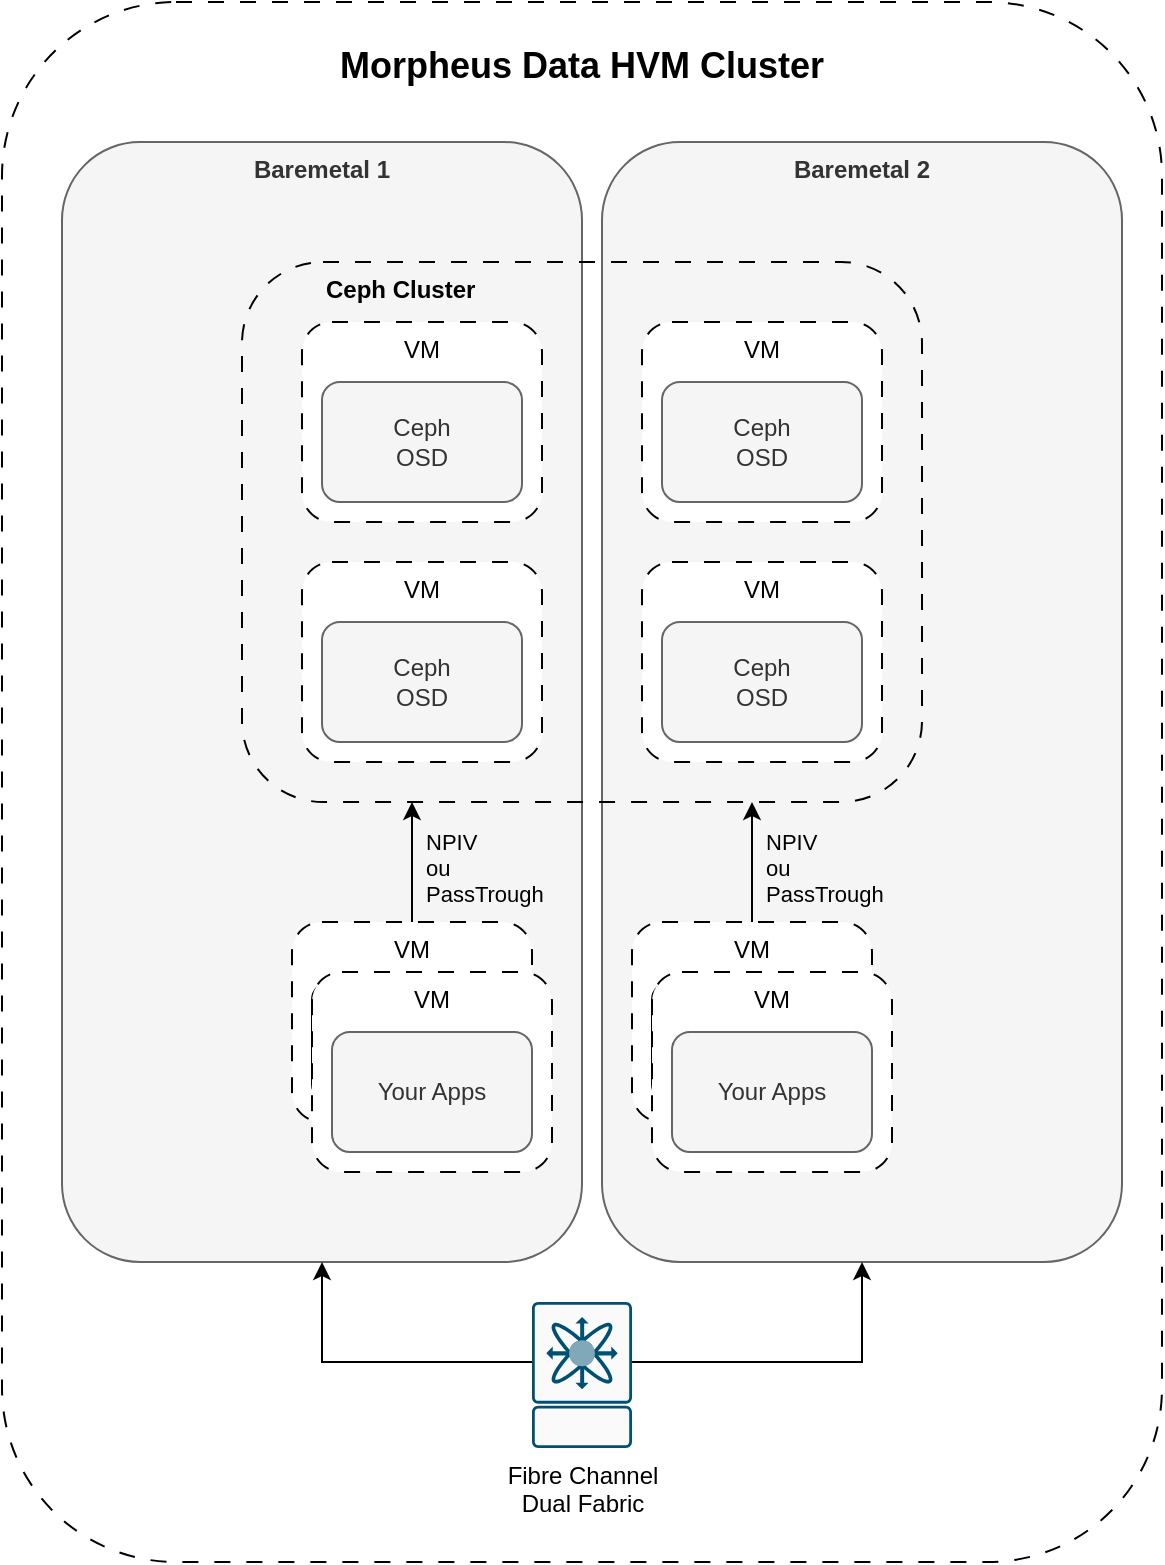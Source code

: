 <mxfile version="28.0.4">
  <diagram name="Página-1" id="Rr2ermOyPMyqwiISHVv4">
    <mxGraphModel dx="784" dy="825" grid="0" gridSize="10" guides="1" tooltips="1" connect="1" arrows="1" fold="1" page="1" pageScale="1" pageWidth="827" pageHeight="1169" math="0" shadow="0">
      <root>
        <mxCell id="0" />
        <mxCell id="1" parent="0" />
        <mxCell id="LLdpFgNw3_AuHkprTS0b-1" value="&lt;h2&gt;Morpheus Data HVM Cluster&lt;/h2&gt;" style="rounded=1;whiteSpace=wrap;html=1;imageVerticalAlign=top;verticalAlign=top;dashed=1;dashPattern=8 8;" parent="1" vertex="1">
          <mxGeometry x="120" y="110" width="580" height="780" as="geometry" />
        </mxCell>
        <mxCell id="LLdpFgNw3_AuHkprTS0b-3" value="Baremetal 2" style="rounded=1;whiteSpace=wrap;html=1;verticalAlign=top;fillColor=#f5f5f5;fontColor=#333333;strokeColor=#666666;fontStyle=1" parent="1" vertex="1">
          <mxGeometry x="420" y="180" width="260" height="560" as="geometry" />
        </mxCell>
        <mxCell id="LLdpFgNw3_AuHkprTS0b-2" value="Baremetal 1" style="rounded=1;whiteSpace=wrap;html=1;verticalAlign=top;fillColor=#f5f5f5;fontColor=#333333;strokeColor=#666666;fontStyle=1" parent="1" vertex="1">
          <mxGeometry x="150" y="180" width="260" height="560" as="geometry" />
        </mxCell>
        <mxCell id="LLdpFgNw3_AuHkprTS0b-10" value="" style="group" parent="1" vertex="1" connectable="0">
          <mxGeometry x="270" y="270" width="120" height="100" as="geometry" />
        </mxCell>
        <mxCell id="LLdpFgNw3_AuHkprTS0b-4" value="VM" style="rounded=1;whiteSpace=wrap;html=1;verticalAlign=top;dashed=1;dashPattern=8 8;" parent="LLdpFgNw3_AuHkprTS0b-10" vertex="1">
          <mxGeometry width="120" height="100" as="geometry" />
        </mxCell>
        <mxCell id="LLdpFgNw3_AuHkprTS0b-5" value="Ceph&lt;br&gt;OSD" style="rounded=1;whiteSpace=wrap;html=1;fillColor=#f5f5f5;fontColor=#333333;strokeColor=#666666;" parent="LLdpFgNw3_AuHkprTS0b-10" vertex="1">
          <mxGeometry x="10" y="30" width="100" height="60" as="geometry" />
        </mxCell>
        <mxCell id="LLdpFgNw3_AuHkprTS0b-11" value="" style="group;dashed=1;dashPattern=8 8;" parent="1" vertex="1" connectable="0">
          <mxGeometry x="270" y="390" width="120" height="100" as="geometry" />
        </mxCell>
        <mxCell id="LLdpFgNw3_AuHkprTS0b-12" value="VM" style="rounded=1;whiteSpace=wrap;html=1;verticalAlign=top;dashed=1;dashPattern=8 8;" parent="LLdpFgNw3_AuHkprTS0b-11" vertex="1">
          <mxGeometry width="120" height="100" as="geometry" />
        </mxCell>
        <mxCell id="LLdpFgNw3_AuHkprTS0b-13" value="Ceph&lt;br&gt;OSD" style="rounded=1;whiteSpace=wrap;html=1;fillColor=#f5f5f5;fontColor=#333333;strokeColor=#666666;" parent="LLdpFgNw3_AuHkprTS0b-11" vertex="1">
          <mxGeometry x="10" y="30" width="100" height="60" as="geometry" />
        </mxCell>
        <mxCell id="LLdpFgNw3_AuHkprTS0b-14" value="" style="group;dashed=1;dashPattern=8 8;" parent="1" vertex="1" connectable="0">
          <mxGeometry x="440" y="270" width="120" height="100" as="geometry" />
        </mxCell>
        <mxCell id="LLdpFgNw3_AuHkprTS0b-15" value="VM" style="rounded=1;whiteSpace=wrap;html=1;verticalAlign=top;dashed=1;dashPattern=8 8;" parent="LLdpFgNw3_AuHkprTS0b-14" vertex="1">
          <mxGeometry width="120" height="100" as="geometry" />
        </mxCell>
        <mxCell id="LLdpFgNw3_AuHkprTS0b-16" value="Ceph&lt;br&gt;OSD" style="rounded=1;whiteSpace=wrap;html=1;fillColor=#f5f5f5;fontColor=#333333;strokeColor=#666666;" parent="LLdpFgNw3_AuHkprTS0b-14" vertex="1">
          <mxGeometry x="10" y="30" width="100" height="60" as="geometry" />
        </mxCell>
        <mxCell id="LLdpFgNw3_AuHkprTS0b-28" value="" style="group;dashed=1;dashPattern=8 8;" parent="1" vertex="1" connectable="0">
          <mxGeometry x="265" y="570" width="130" height="115" as="geometry" />
        </mxCell>
        <mxCell id="LLdpFgNw3_AuHkprTS0b-29" value="VM" style="rounded=1;whiteSpace=wrap;html=1;verticalAlign=top;dashed=1;dashPattern=8 8;" parent="LLdpFgNw3_AuHkprTS0b-28" vertex="1">
          <mxGeometry width="120" height="100" as="geometry" />
        </mxCell>
        <mxCell id="LLdpFgNw3_AuHkprTS0b-30" value="Your Apps" style="rounded=1;whiteSpace=wrap;html=1;" parent="LLdpFgNw3_AuHkprTS0b-28" vertex="1">
          <mxGeometry x="10" y="30" width="100" height="60" as="geometry" />
        </mxCell>
        <mxCell id="LLdpFgNw3_AuHkprTS0b-31" value="" style="group;dashed=1;dashPattern=8 8;" parent="LLdpFgNw3_AuHkprTS0b-28" vertex="1" connectable="0">
          <mxGeometry x="10" y="25" width="120" height="100" as="geometry" />
        </mxCell>
        <mxCell id="LLdpFgNw3_AuHkprTS0b-32" value="VM" style="rounded=1;whiteSpace=wrap;html=1;verticalAlign=top;dashed=1;dashPattern=8 8;" parent="LLdpFgNw3_AuHkprTS0b-31" vertex="1">
          <mxGeometry width="120" height="100" as="geometry" />
        </mxCell>
        <mxCell id="LLdpFgNw3_AuHkprTS0b-33" value="Your Apps" style="rounded=1;whiteSpace=wrap;html=1;fillColor=#f5f5f5;fontColor=#333333;strokeColor=#666666;" parent="LLdpFgNw3_AuHkprTS0b-31" vertex="1">
          <mxGeometry x="10" y="30" width="100" height="60" as="geometry" />
        </mxCell>
        <mxCell id="LLdpFgNw3_AuHkprTS0b-35" value="" style="group;dashed=1;dashPattern=8 8;" parent="1" vertex="1" connectable="0">
          <mxGeometry x="435" y="570" width="130" height="115" as="geometry" />
        </mxCell>
        <mxCell id="LLdpFgNw3_AuHkprTS0b-36" value="VM" style="rounded=1;whiteSpace=wrap;html=1;verticalAlign=top;dashed=1;dashPattern=8 8;" parent="LLdpFgNw3_AuHkprTS0b-35" vertex="1">
          <mxGeometry width="120" height="100" as="geometry" />
        </mxCell>
        <mxCell id="LLdpFgNw3_AuHkprTS0b-37" value="Your Apps" style="rounded=1;whiteSpace=wrap;html=1;" parent="LLdpFgNw3_AuHkprTS0b-35" vertex="1">
          <mxGeometry x="10" y="30" width="100" height="60" as="geometry" />
        </mxCell>
        <mxCell id="LLdpFgNw3_AuHkprTS0b-38" value="" style="group;dashed=1;dashPattern=8 8;" parent="LLdpFgNw3_AuHkprTS0b-35" vertex="1" connectable="0">
          <mxGeometry x="10" y="25" width="120" height="100" as="geometry" />
        </mxCell>
        <mxCell id="LLdpFgNw3_AuHkprTS0b-39" value="VM" style="rounded=1;whiteSpace=wrap;html=1;verticalAlign=top;dashed=1;dashPattern=8 8;" parent="LLdpFgNw3_AuHkprTS0b-38" vertex="1">
          <mxGeometry width="120" height="100" as="geometry" />
        </mxCell>
        <mxCell id="LLdpFgNw3_AuHkprTS0b-40" value="Your Apps" style="rounded=1;whiteSpace=wrap;html=1;fillColor=#f5f5f5;fontColor=#333333;strokeColor=#666666;" parent="LLdpFgNw3_AuHkprTS0b-38" vertex="1">
          <mxGeometry x="10" y="30" width="100" height="60" as="geometry" />
        </mxCell>
        <mxCell id="LLdpFgNw3_AuHkprTS0b-56" style="edgeStyle=orthogonalEdgeStyle;rounded=0;orthogonalLoop=1;jettySize=auto;html=1;" parent="1" source="LLdpFgNw3_AuHkprTS0b-43" target="LLdpFgNw3_AuHkprTS0b-3" edge="1">
          <mxGeometry relative="1" as="geometry">
            <Array as="points">
              <mxPoint x="550" y="790" />
            </Array>
          </mxGeometry>
        </mxCell>
        <mxCell id="LLdpFgNw3_AuHkprTS0b-57" style="edgeStyle=orthogonalEdgeStyle;rounded=0;orthogonalLoop=1;jettySize=auto;html=1;entryX=0.5;entryY=1;entryDx=0;entryDy=0;" parent="1" source="LLdpFgNw3_AuHkprTS0b-43" target="LLdpFgNw3_AuHkprTS0b-2" edge="1">
          <mxGeometry relative="1" as="geometry">
            <Array as="points">
              <mxPoint x="280" y="790" />
            </Array>
          </mxGeometry>
        </mxCell>
        <mxCell id="LLdpFgNw3_AuHkprTS0b-43" value="Fibre Channel&lt;br&gt;Dual Fabric" style="sketch=0;points=[[0.015,0.015,0],[0.985,0.015,0],[0.985,0.985,0],[0.015,0.985,0],[0.25,0,0],[0.5,0,0],[0.75,0,0],[1,0.25,0],[1,0.5,0],[1,0.75,0],[0.75,1,0],[0.5,1,0],[0.25,1,0],[0,0.75,0],[0,0.5,0],[0,0.25,0]];verticalLabelPosition=bottom;html=1;verticalAlign=top;aspect=fixed;align=center;pointerEvents=1;shape=mxgraph.cisco19.rect;prIcon=fibre_channel_director_mds_9000;fillColor=#FAFAFA;strokeColor=#005073;" parent="1" vertex="1">
          <mxGeometry x="385" y="760" width="50" height="73" as="geometry" />
        </mxCell>
        <mxCell id="LLdpFgNw3_AuHkprTS0b-46" style="edgeStyle=orthogonalEdgeStyle;rounded=0;orthogonalLoop=1;jettySize=auto;html=1;exitX=0.5;exitY=0;exitDx=0;exitDy=0;entryX=0.75;entryY=1;entryDx=0;entryDy=0;" parent="1" source="LLdpFgNw3_AuHkprTS0b-36" target="LLdpFgNw3_AuHkprTS0b-21" edge="1">
          <mxGeometry relative="1" as="geometry" />
        </mxCell>
        <mxCell id="LLdpFgNw3_AuHkprTS0b-47" style="edgeStyle=orthogonalEdgeStyle;rounded=0;orthogonalLoop=1;jettySize=auto;html=1;exitX=0.5;exitY=0;exitDx=0;exitDy=0;entryX=0.25;entryY=1;entryDx=0;entryDy=0;" parent="1" source="LLdpFgNw3_AuHkprTS0b-29" target="LLdpFgNw3_AuHkprTS0b-21" edge="1">
          <mxGeometry relative="1" as="geometry" />
        </mxCell>
        <mxCell id="LLdpFgNw3_AuHkprTS0b-48" value="" style="group;dashed=1;dashPattern=8 8;" parent="1" vertex="1" connectable="0">
          <mxGeometry x="440" y="390" width="120" height="100" as="geometry" />
        </mxCell>
        <mxCell id="LLdpFgNw3_AuHkprTS0b-49" value="VM" style="rounded=1;whiteSpace=wrap;html=1;verticalAlign=top;dashed=1;dashPattern=8 8;" parent="LLdpFgNw3_AuHkprTS0b-48" vertex="1">
          <mxGeometry width="120" height="100" as="geometry" />
        </mxCell>
        <mxCell id="LLdpFgNw3_AuHkprTS0b-50" value="Ceph&lt;br&gt;OSD" style="rounded=1;whiteSpace=wrap;html=1;fillColor=#f5f5f5;fontColor=#333333;strokeColor=#666666;" parent="LLdpFgNw3_AuHkprTS0b-48" vertex="1">
          <mxGeometry x="10" y="30" width="100" height="60" as="geometry" />
        </mxCell>
        <mxCell id="LLdpFgNw3_AuHkprTS0b-21" value="&amp;nbsp; &amp;nbsp; &amp;nbsp; &amp;nbsp; &amp;nbsp; &amp;nbsp; Ceph Cluster" style="rounded=1;whiteSpace=wrap;html=1;gradientColor=none;fillColor=none;verticalAlign=top;fontStyle=1;align=left;dashed=1;dashPattern=8 8;" parent="1" vertex="1">
          <mxGeometry x="240" y="240" width="340" height="270" as="geometry" />
        </mxCell>
        <mxCell id="LLdpFgNw3_AuHkprTS0b-64" value="NPIV&lt;div&gt;ou&lt;/div&gt;&lt;div&gt;PassTrough&lt;/div&gt;" style="edgeLabel;html=1;align=left;verticalAlign=middle;resizable=0;points=[];labelBackgroundColor=light-dark(#f5f5f5, #3e3e3e);" parent="1" vertex="1" connectable="0">
          <mxGeometry x="500" y="543" as="geometry" />
        </mxCell>
        <mxCell id="LLdpFgNw3_AuHkprTS0b-65" value="NPIV&lt;div&gt;ou&lt;/div&gt;&lt;div&gt;PassTrough&lt;/div&gt;" style="edgeLabel;html=1;align=left;verticalAlign=middle;resizable=0;points=[];labelBackgroundColor=light-dark(#f5f5f5, #3e3e3e);" parent="1" vertex="1" connectable="0">
          <mxGeometry x="330" y="543" as="geometry" />
        </mxCell>
      </root>
    </mxGraphModel>
  </diagram>
</mxfile>
